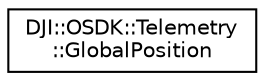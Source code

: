 digraph "Graphical Class Hierarchy"
{
 // INTERACTIVE_SVG=YES
 // LATEX_PDF_SIZE
  edge [fontname="Helvetica",fontsize="10",labelfontname="Helvetica",labelfontsize="10"];
  node [fontname="Helvetica",fontsize="10",shape=record];
  rankdir="LR";
  Node0 [label="DJI::OSDK::Telemetry\l::GlobalPosition",height=0.2,width=0.4,color="black", fillcolor="white", style="filled",URL="$structDJI_1_1OSDK_1_1Telemetry_1_1GlobalPosition.html",tooltip="struct for data broadcast, return GPS data"];
}
